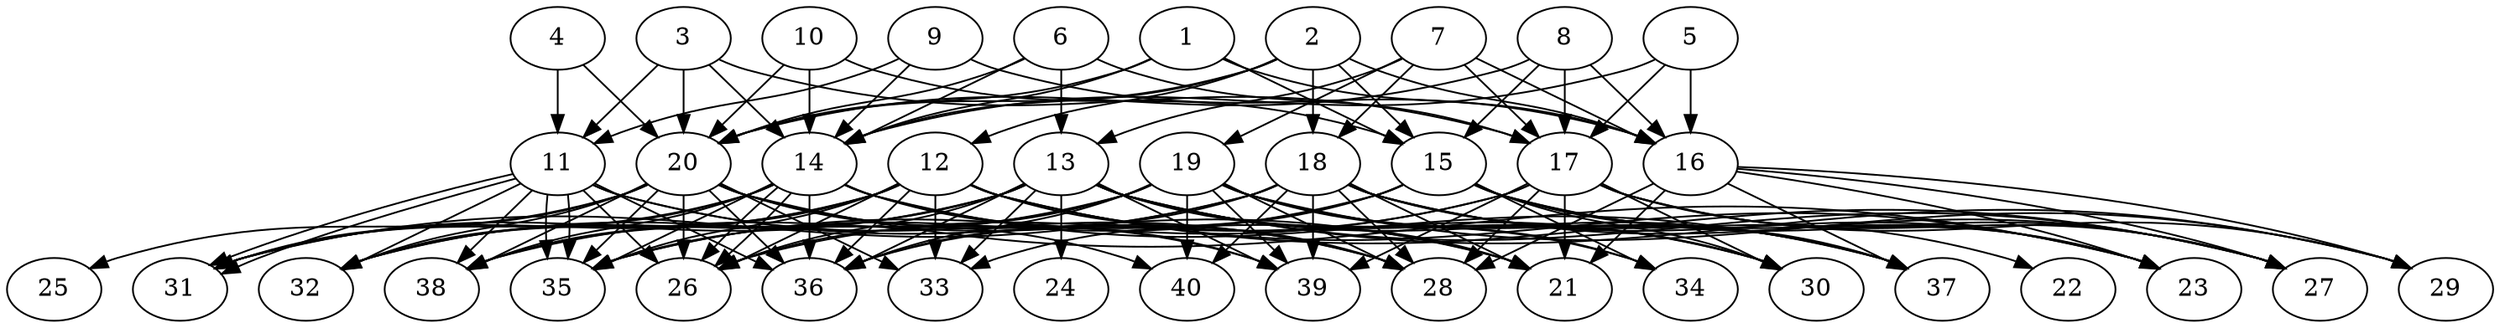 // DAG automatically generated by daggen at Tue Aug  6 16:28:35 2019
// ./daggen --dot -n 40 --ccr 0.4 --fat 0.8 --regular 0.5 --density 0.8 --mindata 5242880 --maxdata 52428800 
digraph G {
  1 [size="51584000", alpha="0.09", expect_size="20633600"] 
  1 -> 14 [size ="20633600"]
  1 -> 15 [size ="20633600"]
  1 -> 16 [size ="20633600"]
  1 -> 20 [size ="20633600"]
  2 [size="126791680", alpha="0.07", expect_size="50716672"] 
  2 -> 12 [size ="50716672"]
  2 -> 14 [size ="50716672"]
  2 -> 15 [size ="50716672"]
  2 -> 16 [size ="50716672"]
  2 -> 18 [size ="50716672"]
  2 -> 20 [size ="50716672"]
  3 [size="120801280", alpha="0.19", expect_size="48320512"] 
  3 -> 11 [size ="48320512"]
  3 -> 14 [size ="48320512"]
  3 -> 17 [size ="48320512"]
  3 -> 20 [size ="48320512"]
  4 [size="110878720", alpha="0.17", expect_size="44351488"] 
  4 -> 11 [size ="44351488"]
  4 -> 20 [size ="44351488"]
  5 [size="30955520", alpha="0.19", expect_size="12382208"] 
  5 -> 14 [size ="12382208"]
  5 -> 16 [size ="12382208"]
  5 -> 17 [size ="12382208"]
  6 [size="16417280", alpha="0.14", expect_size="6566912"] 
  6 -> 13 [size ="6566912"]
  6 -> 14 [size ="6566912"]
  6 -> 17 [size ="6566912"]
  6 -> 20 [size ="6566912"]
  7 [size="43182080", alpha="0.18", expect_size="17272832"] 
  7 -> 13 [size ="17272832"]
  7 -> 16 [size ="17272832"]
  7 -> 17 [size ="17272832"]
  7 -> 18 [size ="17272832"]
  7 -> 19 [size ="17272832"]
  8 [size="18741760", alpha="0.09", expect_size="7496704"] 
  8 -> 15 [size ="7496704"]
  8 -> 16 [size ="7496704"]
  8 -> 17 [size ="7496704"]
  8 -> 20 [size ="7496704"]
  9 [size="102778880", alpha="0.09", expect_size="41111552"] 
  9 -> 11 [size ="41111552"]
  9 -> 14 [size ="41111552"]
  9 -> 16 [size ="41111552"]
  10 [size="45583360", alpha="0.10", expect_size="18233344"] 
  10 -> 14 [size ="18233344"]
  10 -> 15 [size ="18233344"]
  10 -> 20 [size ="18233344"]
  11 [size="34475520", alpha="0.15", expect_size="13790208"] 
  11 -> 21 [size ="13790208"]
  11 -> 26 [size ="13790208"]
  11 -> 28 [size ="13790208"]
  11 -> 31 [size ="13790208"]
  11 -> 31 [size ="13790208"]
  11 -> 32 [size ="13790208"]
  11 -> 35 [size ="13790208"]
  11 -> 35 [size ="13790208"]
  11 -> 36 [size ="13790208"]
  11 -> 38 [size ="13790208"]
  12 [size="85148160", alpha="0.07", expect_size="34059264"] 
  12 -> 23 [size ="34059264"]
  12 -> 26 [size ="34059264"]
  12 -> 27 [size ="34059264"]
  12 -> 28 [size ="34059264"]
  12 -> 30 [size ="34059264"]
  12 -> 31 [size ="34059264"]
  12 -> 32 [size ="34059264"]
  12 -> 33 [size ="34059264"]
  12 -> 35 [size ="34059264"]
  12 -> 36 [size ="34059264"]
  12 -> 38 [size ="34059264"]
  13 [size="129297920", alpha="0.19", expect_size="51719168"] 
  13 -> 21 [size ="51719168"]
  13 -> 24 [size ="51719168"]
  13 -> 26 [size ="51719168"]
  13 -> 27 [size ="51719168"]
  13 -> 29 [size ="51719168"]
  13 -> 30 [size ="51719168"]
  13 -> 31 [size ="51719168"]
  13 -> 32 [size ="51719168"]
  13 -> 33 [size ="51719168"]
  13 -> 34 [size ="51719168"]
  13 -> 36 [size ="51719168"]
  13 -> 37 [size ="51719168"]
  13 -> 38 [size ="51719168"]
  13 -> 39 [size ="51719168"]
  14 [size="124871680", alpha="0.15", expect_size="49948672"] 
  14 -> 21 [size ="49948672"]
  14 -> 26 [size ="49948672"]
  14 -> 26 [size ="49948672"]
  14 -> 31 [size ="49948672"]
  14 -> 32 [size ="49948672"]
  14 -> 35 [size ="49948672"]
  14 -> 36 [size ="49948672"]
  14 -> 37 [size ="49948672"]
  14 -> 38 [size ="49948672"]
  14 -> 39 [size ="49948672"]
  15 [size="108889600", alpha="0.02", expect_size="43555840"] 
  15 -> 23 [size ="43555840"]
  15 -> 27 [size ="43555840"]
  15 -> 30 [size ="43555840"]
  15 -> 33 [size ="43555840"]
  15 -> 34 [size ="43555840"]
  15 -> 35 [size ="43555840"]
  15 -> 36 [size ="43555840"]
  15 -> 37 [size ="43555840"]
  16 [size="101260800", alpha="0.07", expect_size="40504320"] 
  16 -> 21 [size ="40504320"]
  16 -> 23 [size ="40504320"]
  16 -> 27 [size ="40504320"]
  16 -> 28 [size ="40504320"]
  16 -> 29 [size ="40504320"]
  16 -> 37 [size ="40504320"]
  17 [size="68234240", alpha="0.17", expect_size="27293696"] 
  17 -> 21 [size ="27293696"]
  17 -> 23 [size ="27293696"]
  17 -> 26 [size ="27293696"]
  17 -> 27 [size ="27293696"]
  17 -> 28 [size ="27293696"]
  17 -> 29 [size ="27293696"]
  17 -> 30 [size ="27293696"]
  17 -> 35 [size ="27293696"]
  17 -> 39 [size ="27293696"]
  18 [size="53734400", alpha="0.04", expect_size="21493760"] 
  18 -> 21 [size ="21493760"]
  18 -> 22 [size ="21493760"]
  18 -> 23 [size ="21493760"]
  18 -> 27 [size ="21493760"]
  18 -> 28 [size ="21493760"]
  18 -> 31 [size ="21493760"]
  18 -> 36 [size ="21493760"]
  18 -> 37 [size ="21493760"]
  18 -> 38 [size ="21493760"]
  18 -> 39 [size ="21493760"]
  18 -> 40 [size ="21493760"]
  19 [size="109171200", alpha="0.07", expect_size="43668480"] 
  19 -> 26 [size ="43668480"]
  19 -> 28 [size ="43668480"]
  19 -> 29 [size ="43668480"]
  19 -> 30 [size ="43668480"]
  19 -> 32 [size ="43668480"]
  19 -> 34 [size ="43668480"]
  19 -> 35 [size ="43668480"]
  19 -> 36 [size ="43668480"]
  19 -> 37 [size ="43668480"]
  19 -> 39 [size ="43668480"]
  19 -> 40 [size ="43668480"]
  20 [size="45114880", alpha="0.11", expect_size="18045952"] 
  20 -> 23 [size ="18045952"]
  20 -> 25 [size ="18045952"]
  20 -> 26 [size ="18045952"]
  20 -> 28 [size ="18045952"]
  20 -> 31 [size ="18045952"]
  20 -> 32 [size ="18045952"]
  20 -> 33 [size ="18045952"]
  20 -> 35 [size ="18045952"]
  20 -> 36 [size ="18045952"]
  20 -> 38 [size ="18045952"]
  20 -> 39 [size ="18045952"]
  20 -> 40 [size ="18045952"]
  21 [size="104184320", alpha="0.01", expect_size="41673728"] 
  22 [size="73323520", alpha="0.11", expect_size="29329408"] 
  23 [size="111664640", alpha="0.19", expect_size="44665856"] 
  24 [size="105730560", alpha="0.04", expect_size="42292224"] 
  25 [size="76193280", alpha="0.12", expect_size="30477312"] 
  26 [size="90196480", alpha="0.20", expect_size="36078592"] 
  27 [size="131046400", alpha="0.13", expect_size="52418560"] 
  28 [size="116101120", alpha="0.08", expect_size="46440448"] 
  29 [size="21089280", alpha="0.17", expect_size="8435712"] 
  30 [size="60902400", alpha="0.12", expect_size="24360960"] 
  31 [size="124544000", alpha="0.11", expect_size="49817600"] 
  32 [size="14563840", alpha="0.02", expect_size="5825536"] 
  33 [size="80578560", alpha="0.12", expect_size="32231424"] 
  34 [size="76385280", alpha="0.02", expect_size="30554112"] 
  35 [size="99760640", alpha="0.07", expect_size="39904256"] 
  36 [size="50590720", alpha="0.08", expect_size="20236288"] 
  37 [size="50147840", alpha="0.18", expect_size="20059136"] 
  38 [size="128506880", alpha="0.15", expect_size="51402752"] 
  39 [size="55380480", alpha="0.08", expect_size="22152192"] 
  40 [size="38400000", alpha="0.07", expect_size="15360000"] 
}
